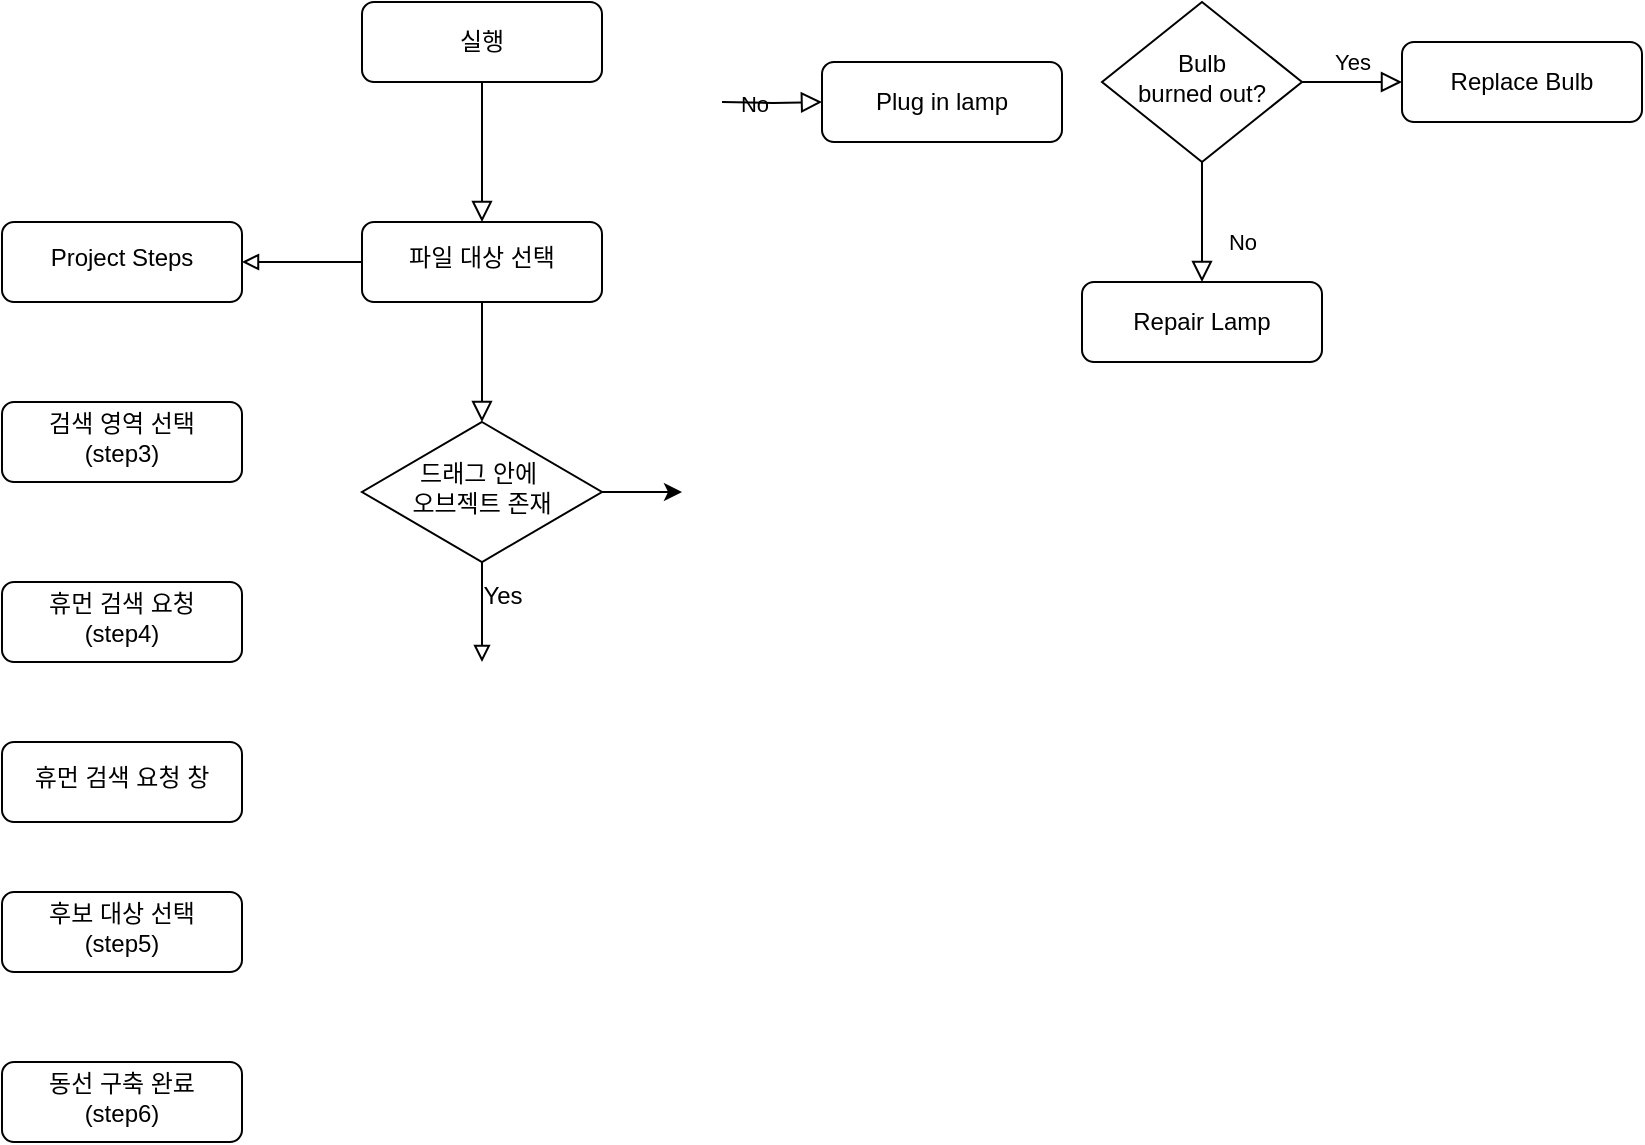 <mxfile version="24.7.7">
  <diagram id="C5RBs43oDa-KdzZeNtuy" name="Page-1">
    <mxGraphModel dx="1133" dy="1573" grid="1" gridSize="10" guides="1" tooltips="1" connect="1" arrows="1" fold="1" page="1" pageScale="1" pageWidth="827" pageHeight="1169" math="0" shadow="0">
      <root>
        <mxCell id="WIyWlLk6GJQsqaUBKTNV-0" />
        <mxCell id="WIyWlLk6GJQsqaUBKTNV-1" parent="WIyWlLk6GJQsqaUBKTNV-0" />
        <mxCell id="WIyWlLk6GJQsqaUBKTNV-2" value="" style="rounded=0;html=1;jettySize=auto;orthogonalLoop=1;fontSize=11;endArrow=block;endFill=0;endSize=8;strokeWidth=1;shadow=0;labelBackgroundColor=none;edgeStyle=orthogonalEdgeStyle;entryX=0.5;entryY=0;entryDx=0;entryDy=0;" parent="WIyWlLk6GJQsqaUBKTNV-1" source="WIyWlLk6GJQsqaUBKTNV-3" target="2YxlZd93tx3mGEonH2gu-3" edge="1">
          <mxGeometry relative="1" as="geometry">
            <mxPoint x="420" y="190" as="targetPoint" />
          </mxGeometry>
        </mxCell>
        <mxCell id="WIyWlLk6GJQsqaUBKTNV-3" value="&lt;font style=&quot;vertical-align: inherit;&quot;&gt;&lt;font style=&quot;vertical-align: inherit;&quot;&gt;&lt;font style=&quot;vertical-align: inherit;&quot;&gt;&lt;font style=&quot;vertical-align: inherit;&quot;&gt;실행&lt;/font&gt;&lt;/font&gt;&lt;/font&gt;&lt;/font&gt;" style="rounded=1;whiteSpace=wrap;html=1;fontSize=12;glass=0;strokeWidth=1;shadow=0;" parent="WIyWlLk6GJQsqaUBKTNV-1" vertex="1">
          <mxGeometry x="360" y="100" width="120" height="40" as="geometry" />
        </mxCell>
        <mxCell id="WIyWlLk6GJQsqaUBKTNV-4" value="" style="rounded=0;html=1;jettySize=auto;orthogonalLoop=1;fontSize=11;endArrow=block;endFill=0;endSize=8;strokeWidth=1;shadow=0;labelBackgroundColor=none;edgeStyle=orthogonalEdgeStyle;exitX=0.5;exitY=1;exitDx=0;exitDy=0;entryX=0.5;entryY=0;entryDx=0;entryDy=0;" parent="WIyWlLk6GJQsqaUBKTNV-1" source="2YxlZd93tx3mGEonH2gu-3" target="2YxlZd93tx3mGEonH2gu-7" edge="1">
          <mxGeometry y="20" relative="1" as="geometry">
            <mxPoint as="offset" />
            <mxPoint x="420" y="270" as="sourcePoint" />
            <mxPoint x="420" y="320" as="targetPoint" />
          </mxGeometry>
        </mxCell>
        <mxCell id="WIyWlLk6GJQsqaUBKTNV-5" value="No" style="edgeStyle=orthogonalEdgeStyle;rounded=0;html=1;jettySize=auto;orthogonalLoop=1;fontSize=11;endArrow=block;endFill=0;endSize=8;strokeWidth=1;shadow=0;labelBackgroundColor=none;" parent="WIyWlLk6GJQsqaUBKTNV-1" target="WIyWlLk6GJQsqaUBKTNV-7" edge="1">
          <mxGeometry y="10" relative="1" as="geometry">
            <mxPoint as="offset" />
            <mxPoint x="540" y="150" as="sourcePoint" />
          </mxGeometry>
        </mxCell>
        <mxCell id="2YxlZd93tx3mGEonH2gu-2" value="" style="edgeStyle=orthogonalEdgeStyle;rounded=0;orthogonalLoop=1;jettySize=auto;endArrow=block;endFill=0;html=1;fontStyle=0;labelBackgroundColor=none;exitX=0;exitY=0.5;exitDx=0;exitDy=0;entryX=1;entryY=0.5;entryDx=0;entryDy=0;" edge="1" parent="WIyWlLk6GJQsqaUBKTNV-1" source="2YxlZd93tx3mGEonH2gu-3" target="2YxlZd93tx3mGEonH2gu-5">
          <mxGeometry x="-0.01" y="9" relative="1" as="geometry">
            <mxPoint x="300" y="229.85" as="targetPoint" />
            <mxPoint x="350" y="229.85" as="sourcePoint" />
            <mxPoint as="offset" />
          </mxGeometry>
        </mxCell>
        <mxCell id="WIyWlLk6GJQsqaUBKTNV-7" value="Plug in lamp" style="rounded=1;whiteSpace=wrap;html=1;fontSize=12;glass=0;strokeWidth=1;shadow=0;" parent="WIyWlLk6GJQsqaUBKTNV-1" vertex="1">
          <mxGeometry x="590" y="130" width="120" height="40" as="geometry" />
        </mxCell>
        <mxCell id="WIyWlLk6GJQsqaUBKTNV-8" value="No" style="rounded=0;html=1;jettySize=auto;orthogonalLoop=1;fontSize=11;endArrow=block;endFill=0;endSize=8;strokeWidth=1;shadow=0;labelBackgroundColor=none;edgeStyle=orthogonalEdgeStyle;" parent="WIyWlLk6GJQsqaUBKTNV-1" source="WIyWlLk6GJQsqaUBKTNV-10" target="WIyWlLk6GJQsqaUBKTNV-11" edge="1">
          <mxGeometry x="0.333" y="20" relative="1" as="geometry">
            <mxPoint as="offset" />
          </mxGeometry>
        </mxCell>
        <mxCell id="WIyWlLk6GJQsqaUBKTNV-9" value="Yes" style="edgeStyle=orthogonalEdgeStyle;rounded=0;html=1;jettySize=auto;orthogonalLoop=1;fontSize=11;endArrow=block;endFill=0;endSize=8;strokeWidth=1;shadow=0;labelBackgroundColor=none;" parent="WIyWlLk6GJQsqaUBKTNV-1" source="WIyWlLk6GJQsqaUBKTNV-10" target="WIyWlLk6GJQsqaUBKTNV-12" edge="1">
          <mxGeometry y="10" relative="1" as="geometry">
            <mxPoint as="offset" />
          </mxGeometry>
        </mxCell>
        <mxCell id="WIyWlLk6GJQsqaUBKTNV-10" value="Bulb&lt;br&gt;burned out?" style="rhombus;whiteSpace=wrap;html=1;shadow=0;fontFamily=Helvetica;fontSize=12;align=center;strokeWidth=1;spacing=6;spacingTop=-4;" parent="WIyWlLk6GJQsqaUBKTNV-1" vertex="1">
          <mxGeometry x="730" y="100" width="100" height="80" as="geometry" />
        </mxCell>
        <mxCell id="WIyWlLk6GJQsqaUBKTNV-11" value="Repair Lamp" style="rounded=1;whiteSpace=wrap;html=1;fontSize=12;glass=0;strokeWidth=1;shadow=0;" parent="WIyWlLk6GJQsqaUBKTNV-1" vertex="1">
          <mxGeometry x="720" y="240" width="120" height="40" as="geometry" />
        </mxCell>
        <mxCell id="WIyWlLk6GJQsqaUBKTNV-12" value="Replace Bulb" style="rounded=1;whiteSpace=wrap;html=1;fontSize=12;glass=0;strokeWidth=1;shadow=0;" parent="WIyWlLk6GJQsqaUBKTNV-1" vertex="1">
          <mxGeometry x="880" y="120" width="120" height="40" as="geometry" />
        </mxCell>
        <mxCell id="2YxlZd93tx3mGEonH2gu-3" value="파일 대상 선택" style="rounded=1;whiteSpace=wrap;html=1;shadow=0;strokeColor=default;strokeWidth=1;align=center;verticalAlign=middle;spacingTop=-4;spacing=6;fontFamily=Helvetica;fontSize=12;fontColor=default;fillColor=default;" vertex="1" parent="WIyWlLk6GJQsqaUBKTNV-1">
          <mxGeometry x="360" y="210" width="120" height="40" as="geometry" />
        </mxCell>
        <mxCell id="2YxlZd93tx3mGEonH2gu-5" value="Project Steps" style="rounded=1;whiteSpace=wrap;html=1;shadow=0;strokeColor=default;strokeWidth=1;align=center;verticalAlign=middle;spacingTop=-4;spacing=6;fontFamily=Helvetica;fontSize=12;fontColor=default;fillColor=default;" vertex="1" parent="WIyWlLk6GJQsqaUBKTNV-1">
          <mxGeometry x="180" y="210" width="120" height="40" as="geometry" />
        </mxCell>
        <mxCell id="2YxlZd93tx3mGEonH2gu-8" style="edgeStyle=orthogonalEdgeStyle;rounded=0;orthogonalLoop=1;jettySize=auto;html=1;fontFamily=Helvetica;fontSize=12;fontColor=default;endArrow=block;endFill=0;labelBackgroundColor=none;" edge="1" parent="WIyWlLk6GJQsqaUBKTNV-1" source="2YxlZd93tx3mGEonH2gu-7">
          <mxGeometry relative="1" as="geometry">
            <mxPoint x="420.0" y="430" as="targetPoint" />
          </mxGeometry>
        </mxCell>
        <mxCell id="2YxlZd93tx3mGEonH2gu-9" value="Yes" style="edgeLabel;html=1;align=center;verticalAlign=middle;resizable=0;points=[];shadow=0;strokeColor=default;strokeWidth=1;spacingTop=-4;spacing=6;fontFamily=Helvetica;fontSize=12;fontColor=default;fillColor=default;" vertex="1" connectable="0" parent="2YxlZd93tx3mGEonH2gu-8">
          <mxGeometry x="-0.246" y="-2" relative="1" as="geometry">
            <mxPoint x="12" as="offset" />
          </mxGeometry>
        </mxCell>
        <mxCell id="2YxlZd93tx3mGEonH2gu-10" style="edgeStyle=orthogonalEdgeStyle;rounded=0;orthogonalLoop=1;jettySize=auto;html=1;fontFamily=Helvetica;fontSize=12;fontColor=default;" edge="1" parent="WIyWlLk6GJQsqaUBKTNV-1" source="2YxlZd93tx3mGEonH2gu-7">
          <mxGeometry relative="1" as="geometry">
            <mxPoint x="520" y="345" as="targetPoint" />
          </mxGeometry>
        </mxCell>
        <mxCell id="2YxlZd93tx3mGEonH2gu-7" value="드래그 안에&amp;nbsp;&lt;div&gt;오브젝트 존재&lt;/div&gt;" style="rhombus;whiteSpace=wrap;html=1;shadow=0;strokeColor=default;strokeWidth=1;align=center;verticalAlign=middle;spacingTop=-4;spacing=6;fontFamily=Helvetica;fontSize=12;fontColor=default;fillColor=default;" vertex="1" parent="WIyWlLk6GJQsqaUBKTNV-1">
          <mxGeometry x="360" y="310" width="120" height="70" as="geometry" />
        </mxCell>
        <mxCell id="2YxlZd93tx3mGEonH2gu-11" value="검색 영역 선택(step3)" style="rounded=1;whiteSpace=wrap;html=1;shadow=0;strokeColor=default;strokeWidth=1;align=center;verticalAlign=middle;spacingTop=-4;spacing=6;fontFamily=Helvetica;fontSize=12;fontColor=default;fillColor=default;" vertex="1" parent="WIyWlLk6GJQsqaUBKTNV-1">
          <mxGeometry x="180" y="300" width="120" height="40" as="geometry" />
        </mxCell>
        <mxCell id="2YxlZd93tx3mGEonH2gu-12" value="휴먼 검색 요청&lt;div&gt;(step4)&lt;/div&gt;" style="rounded=1;whiteSpace=wrap;html=1;shadow=0;strokeColor=default;strokeWidth=1;align=center;verticalAlign=middle;spacingTop=-4;spacing=6;fontFamily=Helvetica;fontSize=12;fontColor=default;fillColor=default;" vertex="1" parent="WIyWlLk6GJQsqaUBKTNV-1">
          <mxGeometry x="180" y="390" width="120" height="40" as="geometry" />
        </mxCell>
        <mxCell id="2YxlZd93tx3mGEonH2gu-13" value="휴먼 검색 요청 창" style="rounded=1;whiteSpace=wrap;html=1;shadow=0;strokeColor=default;strokeWidth=1;align=center;verticalAlign=middle;spacingTop=-4;spacing=6;fontFamily=Helvetica;fontSize=12;fontColor=default;fillColor=default;" vertex="1" parent="WIyWlLk6GJQsqaUBKTNV-1">
          <mxGeometry x="180" y="470" width="120" height="40" as="geometry" />
        </mxCell>
        <mxCell id="2YxlZd93tx3mGEonH2gu-14" value="후보 대상 선택&lt;br&gt;(step5)" style="rounded=1;whiteSpace=wrap;html=1;shadow=0;strokeColor=default;strokeWidth=1;align=center;verticalAlign=middle;spacingTop=-4;spacing=6;fontFamily=Helvetica;fontSize=12;fontColor=default;fillColor=default;" vertex="1" parent="WIyWlLk6GJQsqaUBKTNV-1">
          <mxGeometry x="180" y="545" width="120" height="40" as="geometry" />
        </mxCell>
        <mxCell id="2YxlZd93tx3mGEonH2gu-15" value="동선 구축 완료&lt;div&gt;(step6)&lt;/div&gt;" style="rounded=1;whiteSpace=wrap;html=1;shadow=0;strokeColor=default;strokeWidth=1;align=center;verticalAlign=middle;spacingTop=-4;spacing=6;fontFamily=Helvetica;fontSize=12;fontColor=default;fillColor=default;" vertex="1" parent="WIyWlLk6GJQsqaUBKTNV-1">
          <mxGeometry x="180" y="630" width="120" height="40" as="geometry" />
        </mxCell>
      </root>
    </mxGraphModel>
  </diagram>
</mxfile>

